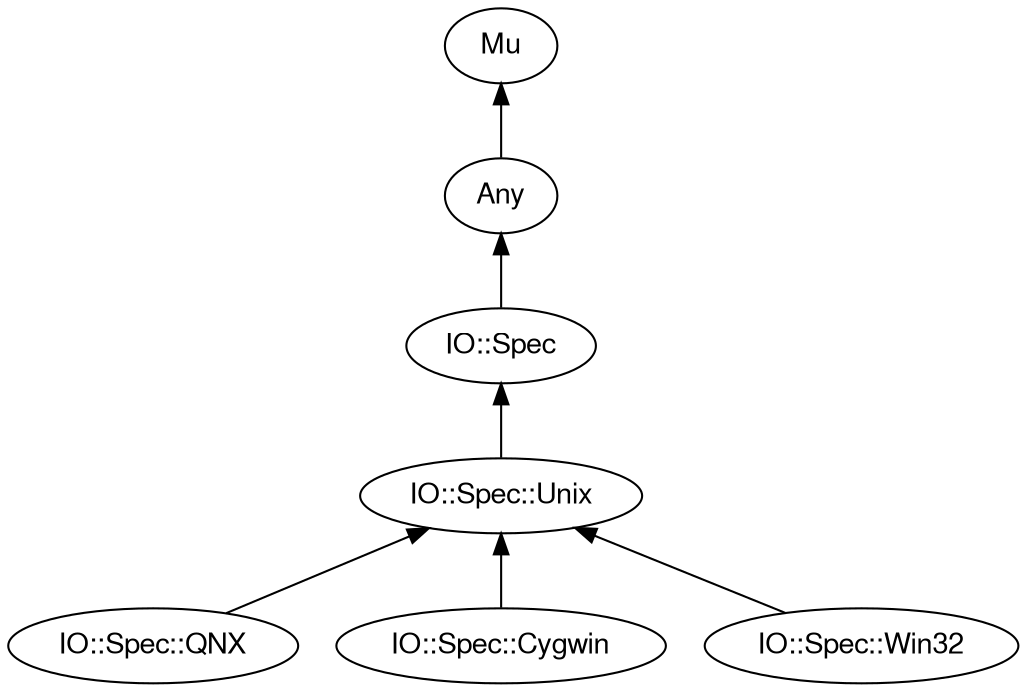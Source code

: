 digraph "perl6-type-graph" {
    rankdir=BT;
    splines=polyline;
    overlap=false; 
    // Types
    "IO::Spec" [color="#000000", fontcolor="#000000", href="/type/IO::Spec", fontname="FreeSans"];
    "Mu" [color="#000000", fontcolor="#000000", href="/type/Mu", fontname="FreeSans"];
    "Any" [color="#000000", fontcolor="#000000", href="/type/Any", fontname="FreeSans"];
    "IO::Spec::Unix" [color="#000000", fontcolor="#000000", href="/type/IO::Spec::Unix", fontname="FreeSans"];
    "IO::Spec::QNX" [color="#000000", fontcolor="#000000", href="/type/IO::Spec::QNX", fontname="FreeSans"];
    "IO::Spec::Cygwin" [color="#000000", fontcolor="#000000", href="/type/IO::Spec::Cygwin", fontname="FreeSans"];
    "IO::Spec::Win32" [color="#000000", fontcolor="#000000", href="/type/IO::Spec::Win32", fontname="FreeSans"];

    // Superclasses
    "IO::Spec" -> "Any" [color="#000000"];
    "Any" -> "Mu" [color="#000000"];
    "IO::Spec::Unix" -> "IO::Spec" [color="#000000"];
    "IO::Spec::QNX" -> "IO::Spec::Unix" [color="#000000"];
    "IO::Spec::Cygwin" -> "IO::Spec::Unix" [color="#000000"];
    "IO::Spec::Win32" -> "IO::Spec::Unix" [color="#000000"];

    // Roles
}
